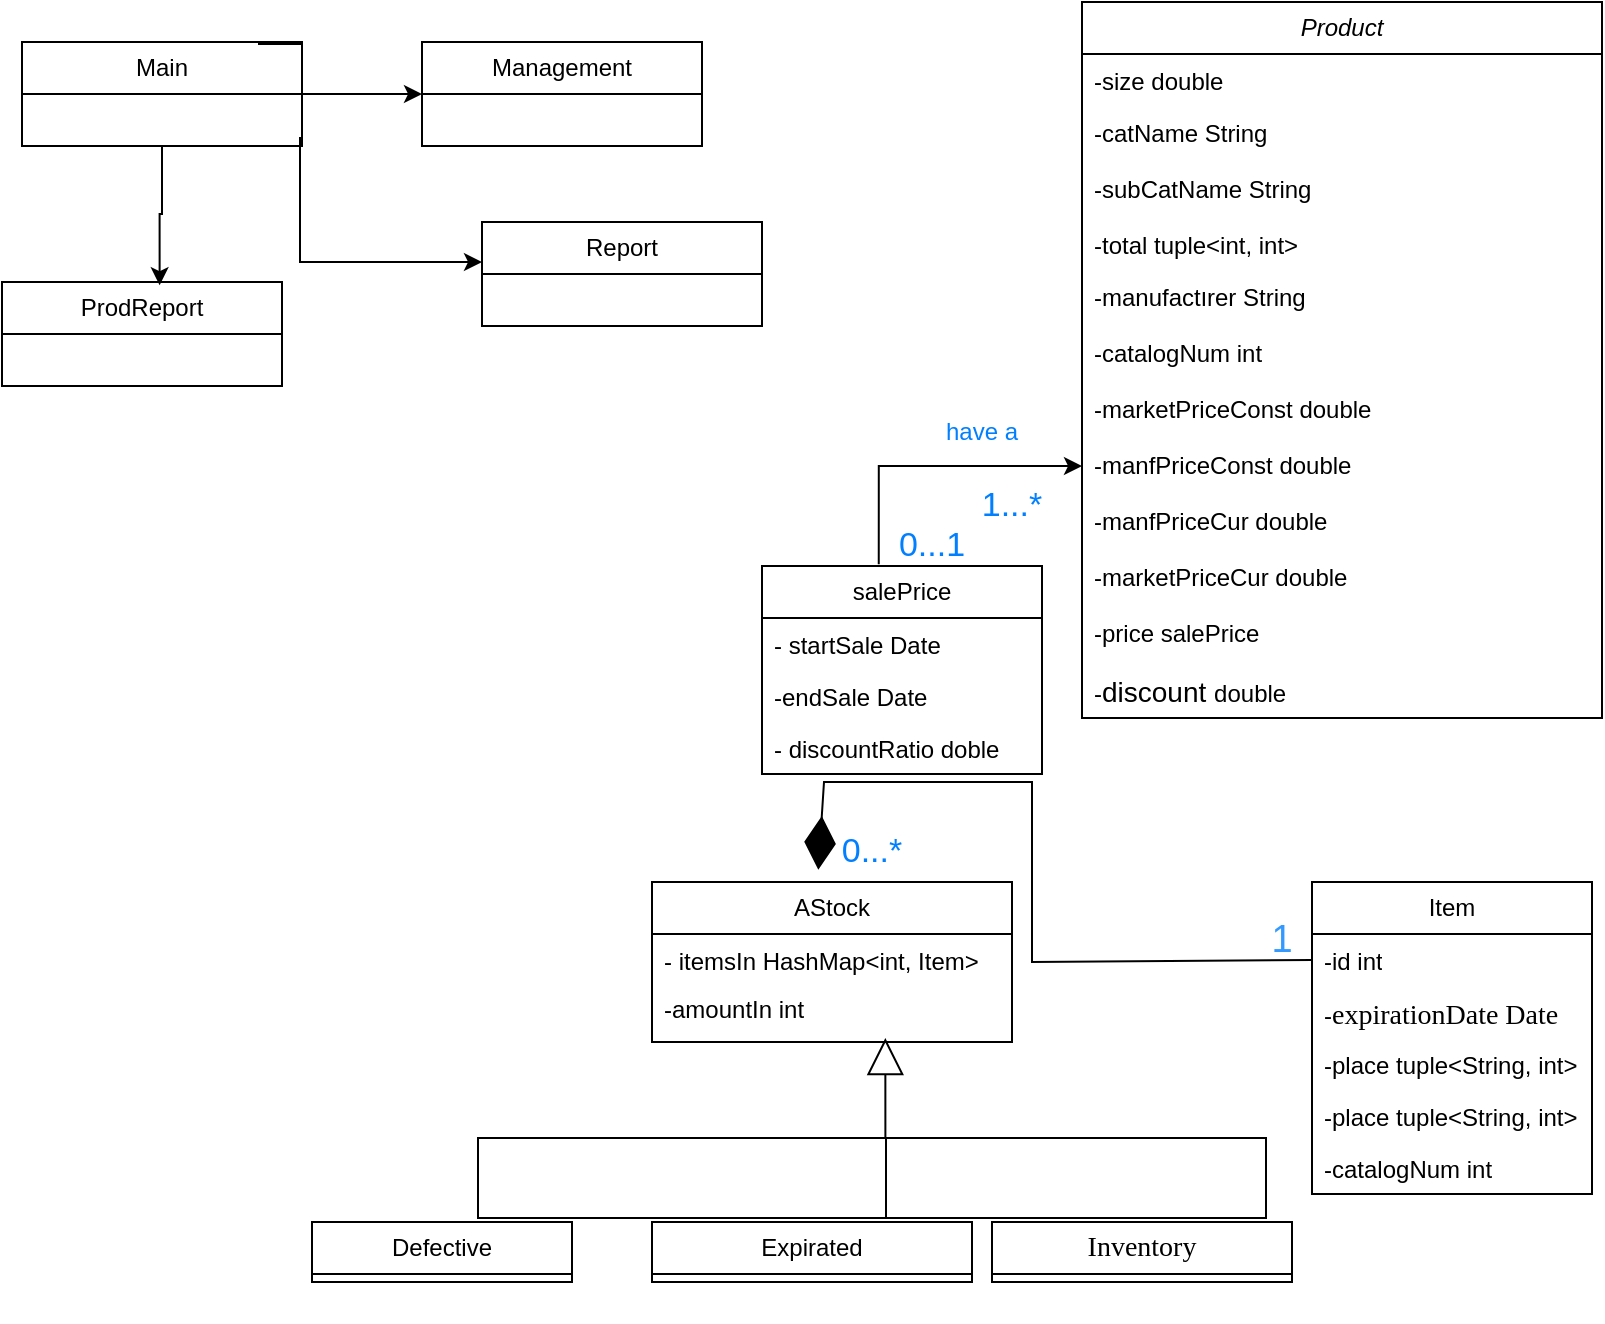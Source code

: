 <mxfile version="24.4.4" type="github">
  <diagram id="C5RBs43oDa-KdzZeNtuy" name="Page-1">
    <mxGraphModel dx="1911" dy="875" grid="1" gridSize="10" guides="1" tooltips="1" connect="1" arrows="1" fold="1" page="1" pageScale="1" pageWidth="827" pageHeight="1169" math="0" shadow="0">
      <root>
        <mxCell id="WIyWlLk6GJQsqaUBKTNV-0" />
        <mxCell id="WIyWlLk6GJQsqaUBKTNV-1" parent="WIyWlLk6GJQsqaUBKTNV-0" />
        <mxCell id="blhzIIwYApXe3oS-4LWT-23" value="&lt;span style=&quot;font-style: italic; text-wrap: nowrap;&quot;&gt;Product&lt;/span&gt;" style="swimlane;fontStyle=0;childLayout=stackLayout;horizontal=1;startSize=26;fillColor=none;horizontalStack=0;resizeParent=1;resizeParentMax=0;resizeLast=0;collapsible=1;marginBottom=0;whiteSpace=wrap;html=1;fontFamily=Helvetica;" parent="WIyWlLk6GJQsqaUBKTNV-1" vertex="1">
          <mxGeometry x="560" width="260" height="358" as="geometry">
            <mxRectangle x="110" y="170" width="90" height="30" as="alternateBounds" />
          </mxGeometry>
        </mxCell>
        <mxCell id="blhzIIwYApXe3oS-4LWT-24" value="-size double" style="text;strokeColor=none;fillColor=none;align=left;verticalAlign=top;spacingLeft=4;spacingRight=4;overflow=hidden;rotatable=0;points=[[0,0.5],[1,0.5]];portConstraint=eastwest;whiteSpace=wrap;html=1;fontFamily=Helvetica;" parent="blhzIIwYApXe3oS-4LWT-23" vertex="1">
          <mxGeometry y="26" width="260" height="26" as="geometry" />
        </mxCell>
        <mxCell id="blhzIIwYApXe3oS-4LWT-25" value="-catN&lt;span style=&quot;text-wrap: nowrap;&quot;&gt;ame String&lt;/span&gt;&lt;br&gt;&lt;div&gt;&lt;span style=&quot;text-wrap: nowrap;&quot;&gt;&lt;br&gt;&lt;/span&gt;&lt;/div&gt;" style="text;strokeColor=none;fillColor=none;align=left;verticalAlign=top;spacingLeft=4;spacingRight=4;overflow=hidden;rotatable=0;points=[[0,0.5],[1,0.5]];portConstraint=eastwest;whiteSpace=wrap;html=1;fontFamily=Helvetica;" parent="blhzIIwYApXe3oS-4LWT-23" vertex="1">
          <mxGeometry y="52" width="260" height="28" as="geometry" />
        </mxCell>
        <mxCell id="blhzIIwYApXe3oS-4LWT-29" value="-subCatN&lt;span style=&quot;text-wrap: nowrap;&quot;&gt;ame String&lt;/span&gt;" style="text;strokeColor=none;fillColor=none;align=left;verticalAlign=top;spacingLeft=4;spacingRight=4;overflow=hidden;rotatable=0;points=[[0,0.5],[1,0.5]];portConstraint=eastwest;whiteSpace=wrap;html=1;fontFamily=Helvetica;" parent="blhzIIwYApXe3oS-4LWT-23" vertex="1">
          <mxGeometry y="80" width="260" height="28" as="geometry" />
        </mxCell>
        <mxCell id="blhzIIwYApXe3oS-4LWT-30" value="&lt;div&gt;-total tuple&amp;lt;int, int&amp;gt;&lt;span style=&quot;text-wrap: nowrap;&quot;&gt;&lt;br&gt;&lt;/span&gt;&lt;/div&gt;" style="text;strokeColor=none;fillColor=none;align=left;verticalAlign=top;spacingLeft=4;spacingRight=4;overflow=hidden;rotatable=0;points=[[0,0.5],[1,0.5]];portConstraint=eastwest;whiteSpace=wrap;html=1;fontFamily=Helvetica;" parent="blhzIIwYApXe3oS-4LWT-23" vertex="1">
          <mxGeometry y="108" width="260" height="26" as="geometry" />
        </mxCell>
        <mxCell id="blhzIIwYApXe3oS-4LWT-31" value="&lt;span style=&quot;text-wrap: nowrap;&quot;&gt;-manufactוrer String&lt;/span&gt;" style="text;strokeColor=none;fillColor=none;align=left;verticalAlign=top;spacingLeft=4;spacingRight=4;overflow=hidden;rotatable=0;points=[[0,0.5],[1,0.5]];portConstraint=eastwest;whiteSpace=wrap;html=1;fontFamily=Helvetica;" parent="blhzIIwYApXe3oS-4LWT-23" vertex="1">
          <mxGeometry y="134" width="260" height="28" as="geometry" />
        </mxCell>
        <mxCell id="blhzIIwYApXe3oS-4LWT-32" value="&lt;span style=&quot;text-wrap: nowrap;&quot;&gt;-catalogNum int&lt;/span&gt;" style="text;strokeColor=none;fillColor=none;align=left;verticalAlign=top;spacingLeft=4;spacingRight=4;overflow=hidden;rotatable=0;points=[[0,0.5],[1,0.5]];portConstraint=eastwest;whiteSpace=wrap;html=1;fontFamily=Helvetica;" parent="blhzIIwYApXe3oS-4LWT-23" vertex="1">
          <mxGeometry y="162" width="260" height="28" as="geometry" />
        </mxCell>
        <mxCell id="blhzIIwYApXe3oS-4LWT-33" value="&lt;span style=&quot;text-wrap: nowrap;&quot;&gt;-marketPriceConst double&amp;nbsp;&lt;/span&gt;" style="text;strokeColor=none;fillColor=none;align=left;verticalAlign=top;spacingLeft=4;spacingRight=4;overflow=hidden;rotatable=0;points=[[0,0.5],[1,0.5]];portConstraint=eastwest;whiteSpace=wrap;html=1;fontFamily=Helvetica;" parent="blhzIIwYApXe3oS-4LWT-23" vertex="1">
          <mxGeometry y="190" width="260" height="28" as="geometry" />
        </mxCell>
        <mxCell id="blhzIIwYApXe3oS-4LWT-34" value="&lt;span style=&quot;text-wrap: nowrap;&quot;&gt;-manfPriceConst double&amp;nbsp;&lt;/span&gt;" style="text;strokeColor=none;fillColor=none;align=left;verticalAlign=top;spacingLeft=4;spacingRight=4;overflow=hidden;rotatable=0;points=[[0,0.5],[1,0.5]];portConstraint=eastwest;whiteSpace=wrap;html=1;fontFamily=Helvetica;" parent="blhzIIwYApXe3oS-4LWT-23" vertex="1">
          <mxGeometry y="218" width="260" height="28" as="geometry" />
        </mxCell>
        <mxCell id="blhzIIwYApXe3oS-4LWT-35" value="&lt;span style=&quot;text-wrap: nowrap;&quot;&gt;-manfPriceCur double&amp;nbsp;&lt;/span&gt;" style="text;strokeColor=none;fillColor=none;align=left;verticalAlign=top;spacingLeft=4;spacingRight=4;overflow=hidden;rotatable=0;points=[[0,0.5],[1,0.5]];portConstraint=eastwest;whiteSpace=wrap;html=1;fontFamily=Helvetica;" parent="blhzIIwYApXe3oS-4LWT-23" vertex="1">
          <mxGeometry y="246" width="260" height="28" as="geometry" />
        </mxCell>
        <mxCell id="blhzIIwYApXe3oS-4LWT-36" value="&lt;span style=&quot;text-wrap: nowrap;&quot;&gt;-marketPriceCur double&amp;nbsp;&lt;/span&gt;" style="text;strokeColor=none;fillColor=none;align=left;verticalAlign=top;spacingLeft=4;spacingRight=4;overflow=hidden;rotatable=0;points=[[0,0.5],[1,0.5]];portConstraint=eastwest;whiteSpace=wrap;html=1;fontFamily=Helvetica;" parent="blhzIIwYApXe3oS-4LWT-23" vertex="1">
          <mxGeometry y="274" width="260" height="28" as="geometry" />
        </mxCell>
        <mxCell id="blhzIIwYApXe3oS-4LWT-37" value="&lt;span style=&quot;text-wrap: nowrap;&quot;&gt;-price salePrice&amp;nbsp;&lt;/span&gt;" style="text;strokeColor=none;fillColor=none;align=left;verticalAlign=top;spacingLeft=4;spacingRight=4;overflow=hidden;rotatable=0;points=[[0,0.5],[1,0.5]];portConstraint=eastwest;whiteSpace=wrap;html=1;fontFamily=Helvetica;" parent="blhzIIwYApXe3oS-4LWT-23" vertex="1">
          <mxGeometry y="302" width="260" height="28" as="geometry" />
        </mxCell>
        <mxCell id="blhzIIwYApXe3oS-4LWT-38" value="&lt;span style=&quot;text-wrap: nowrap;&quot;&gt;-&lt;/span&gt;&lt;span style=&quot;font-size: 14px;&quot;&gt;discount&amp;nbsp;&lt;/span&gt;&lt;span style=&quot;text-wrap: nowrap;&quot;&gt;double&lt;/span&gt;" style="text;strokeColor=none;fillColor=none;align=left;verticalAlign=top;spacingLeft=4;spacingRight=4;overflow=hidden;rotatable=0;points=[[0,0.5],[1,0.5]];portConstraint=eastwest;whiteSpace=wrap;html=1;fontFamily=Helvetica;" parent="blhzIIwYApXe3oS-4LWT-23" vertex="1">
          <mxGeometry y="330" width="260" height="28" as="geometry" />
        </mxCell>
        <mxCell id="blhzIIwYApXe3oS-4LWT-83" value="&lt;font style=&quot;font-size: 17px;&quot; color=&quot;#007fff&quot;&gt;0...*&lt;/font&gt;" style="text;strokeColor=none;align=center;fillColor=none;html=1;verticalAlign=middle;whiteSpace=wrap;rounded=0;fontFamily=Helvetica;" parent="WIyWlLk6GJQsqaUBKTNV-1" vertex="1">
          <mxGeometry x="440" y="410" width="30" height="30" as="geometry" />
        </mxCell>
        <mxCell id="blhzIIwYApXe3oS-4LWT-91" style="edgeStyle=orthogonalEdgeStyle;rounded=0;orthogonalLoop=1;jettySize=auto;html=1;entryX=0;entryY=0.5;entryDx=0;entryDy=0;exitX=0.417;exitY=-0.008;exitDx=0;exitDy=0;exitPerimeter=0;" parent="WIyWlLk6GJQsqaUBKTNV-1" source="blhzIIwYApXe3oS-4LWT-84" target="blhzIIwYApXe3oS-4LWT-34" edge="1">
          <mxGeometry relative="1" as="geometry">
            <mxPoint x="370" y="440" as="sourcePoint" />
          </mxGeometry>
        </mxCell>
        <mxCell id="blhzIIwYApXe3oS-4LWT-84" value="salePrice" style="swimlane;fontStyle=0;childLayout=stackLayout;horizontal=1;startSize=26;fillColor=none;horizontalStack=0;resizeParent=1;resizeParentMax=0;resizeLast=0;collapsible=1;marginBottom=0;whiteSpace=wrap;html=1;" parent="WIyWlLk6GJQsqaUBKTNV-1" vertex="1">
          <mxGeometry x="400" y="282" width="140" height="104" as="geometry" />
        </mxCell>
        <mxCell id="blhzIIwYApXe3oS-4LWT-85" value="- startSale Date" style="text;strokeColor=none;fillColor=none;align=left;verticalAlign=top;spacingLeft=4;spacingRight=4;overflow=hidden;rotatable=0;points=[[0,0.5],[1,0.5]];portConstraint=eastwest;whiteSpace=wrap;html=1;" parent="blhzIIwYApXe3oS-4LWT-84" vertex="1">
          <mxGeometry y="26" width="140" height="26" as="geometry" />
        </mxCell>
        <mxCell id="blhzIIwYApXe3oS-4LWT-86" value="-endSale Date" style="text;strokeColor=none;fillColor=none;align=left;verticalAlign=top;spacingLeft=4;spacingRight=4;overflow=hidden;rotatable=0;points=[[0,0.5],[1,0.5]];portConstraint=eastwest;whiteSpace=wrap;html=1;" parent="blhzIIwYApXe3oS-4LWT-84" vertex="1">
          <mxGeometry y="52" width="140" height="26" as="geometry" />
        </mxCell>
        <mxCell id="blhzIIwYApXe3oS-4LWT-89" value="- discountRatio doble" style="text;strokeColor=none;fillColor=none;align=left;verticalAlign=top;spacingLeft=4;spacingRight=4;overflow=hidden;rotatable=0;points=[[0,0.5],[1,0.5]];portConstraint=eastwest;whiteSpace=wrap;html=1;" parent="blhzIIwYApXe3oS-4LWT-84" vertex="1">
          <mxGeometry y="78" width="140" height="26" as="geometry" />
        </mxCell>
        <mxCell id="blhzIIwYApXe3oS-4LWT-92" value="&lt;font color=&quot;#007fff&quot;&gt;have a&lt;/font&gt;" style="text;strokeColor=none;align=center;fillColor=none;html=1;verticalAlign=middle;whiteSpace=wrap;rounded=0;" parent="WIyWlLk6GJQsqaUBKTNV-1" vertex="1">
          <mxGeometry x="480" y="200" width="60" height="30" as="geometry" />
        </mxCell>
        <mxCell id="blhzIIwYApXe3oS-4LWT-93" value="&lt;font style=&quot;font-size: 17px;&quot; color=&quot;#007fff&quot;&gt;0...1&lt;/font&gt;" style="text;strokeColor=none;align=center;fillColor=none;html=1;verticalAlign=middle;whiteSpace=wrap;rounded=0;fontFamily=Helvetica;" parent="WIyWlLk6GJQsqaUBKTNV-1" vertex="1">
          <mxGeometry x="460" y="262" width="50" height="20" as="geometry" />
        </mxCell>
        <mxCell id="blhzIIwYApXe3oS-4LWT-94" value="&lt;font style=&quot;font-size: 17px;&quot; color=&quot;#007fff&quot;&gt;1...*&lt;/font&gt;" style="text;strokeColor=none;align=center;fillColor=none;html=1;verticalAlign=middle;whiteSpace=wrap;rounded=0;fontFamily=Helvetica;" parent="WIyWlLk6GJQsqaUBKTNV-1" vertex="1">
          <mxGeometry x="500" y="242" width="50" height="20" as="geometry" />
        </mxCell>
        <mxCell id="51y_q990u38oWhjzo1hq-1" value="" style="group" vertex="1" connectable="0" parent="WIyWlLk6GJQsqaUBKTNV-1">
          <mxGeometry x="125" y="440" width="690" height="220" as="geometry" />
        </mxCell>
        <mxCell id="blhzIIwYApXe3oS-4LWT-58" value="AStock" style="swimlane;fontStyle=0;childLayout=stackLayout;horizontal=1;startSize=26;fillColor=none;horizontalStack=0;resizeParent=1;resizeParentMax=0;resizeLast=0;collapsible=1;marginBottom=0;whiteSpace=wrap;html=1;" parent="51y_q990u38oWhjzo1hq-1" vertex="1">
          <mxGeometry x="220" width="180" height="80" as="geometry" />
        </mxCell>
        <mxCell id="blhzIIwYApXe3oS-4LWT-59" value="- itemsIn HashMap&amp;lt;int, Item&amp;gt;&amp;nbsp;" style="text;strokeColor=none;fillColor=none;align=left;verticalAlign=top;spacingLeft=4;spacingRight=4;overflow=hidden;rotatable=0;points=[[0,0.5],[1,0.5]];portConstraint=eastwest;whiteSpace=wrap;html=1;" parent="blhzIIwYApXe3oS-4LWT-58" vertex="1">
          <mxGeometry y="26" width="180" height="24" as="geometry" />
        </mxCell>
        <mxCell id="blhzIIwYApXe3oS-4LWT-63" value="-amountIn int&lt;div&gt;&lt;br&gt;&lt;/div&gt;" style="text;strokeColor=none;fillColor=none;align=left;verticalAlign=top;spacingLeft=4;spacingRight=4;overflow=hidden;rotatable=0;points=[[0,0.5],[1,0.5]];portConstraint=eastwest;whiteSpace=wrap;html=1;" parent="blhzIIwYApXe3oS-4LWT-58" vertex="1">
          <mxGeometry y="50" width="180" height="30" as="geometry" />
        </mxCell>
        <mxCell id="blhzIIwYApXe3oS-4LWT-66" value="&lt;span style=&quot;font-family: Assistant; font-size: 14px; text-align: start;&quot;&gt;Inventory&lt;/span&gt;" style="swimlane;fontStyle=0;childLayout=stackLayout;horizontal=1;startSize=26;fillColor=none;horizontalStack=0;resizeParent=1;resizeParentMax=0;resizeLast=0;collapsible=1;marginBottom=0;whiteSpace=wrap;html=1;" parent="51y_q990u38oWhjzo1hq-1" vertex="1">
          <mxGeometry x="390" y="170" width="150" height="30" as="geometry" />
        </mxCell>
        <mxCell id="blhzIIwYApXe3oS-4LWT-69" value="Expirated" style="swimlane;fontStyle=0;childLayout=stackLayout;horizontal=1;startSize=26;fillColor=none;horizontalStack=0;resizeParent=1;resizeParentMax=0;resizeLast=0;collapsible=1;marginBottom=0;whiteSpace=wrap;html=1;" parent="51y_q990u38oWhjzo1hq-1" vertex="1">
          <mxGeometry x="220" y="170" width="160" height="30" as="geometry" />
        </mxCell>
        <mxCell id="blhzIIwYApXe3oS-4LWT-72" value="Defective" style="swimlane;fontStyle=0;childLayout=stackLayout;horizontal=1;startSize=26;fillColor=none;horizontalStack=0;resizeParent=1;resizeParentMax=0;resizeLast=0;collapsible=1;marginBottom=0;whiteSpace=wrap;html=1;" parent="51y_q990u38oWhjzo1hq-1" vertex="1">
          <mxGeometry x="50" y="170" width="130" height="30" as="geometry" />
        </mxCell>
        <mxCell id="blhzIIwYApXe3oS-4LWT-64" value="" style="endArrow=block;endSize=16;endFill=0;html=1;rounded=0;entryX=0.471;entryY=1.113;entryDx=0;entryDy=0;entryPerimeter=0;edgeStyle=orthogonalEdgeStyle;" parent="blhzIIwYApXe3oS-4LWT-72" edge="1">
          <mxGeometry width="160" relative="1" as="geometry">
            <mxPoint x="282" y="-2" as="sourcePoint" />
            <mxPoint x="286.67" y="-92" as="targetPoint" />
            <Array as="points">
              <mxPoint x="287" y="-2" />
              <mxPoint x="287" y="-42" />
              <mxPoint x="83" y="-42" />
              <mxPoint x="83" y="-2" />
              <mxPoint x="477" y="-2" />
              <mxPoint x="477" y="-42" />
              <mxPoint x="287" y="-42" />
            </Array>
          </mxGeometry>
        </mxCell>
        <mxCell id="blhzIIwYApXe3oS-4LWT-81" value="&lt;p style=&quot;line-height: 120%;&quot;&gt;&lt;font style=&quot;font-size: 19px;&quot; color=&quot;#3399ff&quot;&gt;1&lt;/font&gt;&lt;/p&gt;" style="text;strokeColor=none;align=center;fillColor=none;html=1;verticalAlign=middle;whiteSpace=wrap;rounded=0;fontFamily=Helvetica;" parent="51y_q990u38oWhjzo1hq-1" vertex="1">
          <mxGeometry x="520" y="20" width="30" height="20" as="geometry" />
        </mxCell>
        <mxCell id="blhzIIwYApXe3oS-4LWT-80" value="" style="endArrow=diamondThin;endFill=1;endSize=24;html=1;rounded=0;fontFamily=Helvetica;exitX=0;exitY=0.5;exitDx=0;exitDy=0;entryX=0.462;entryY=-0.02;entryDx=0;entryDy=0;entryPerimeter=0;" parent="51y_q990u38oWhjzo1hq-1" source="blhzIIwYApXe3oS-4LWT-52" edge="1">
          <mxGeometry width="160" relative="1" as="geometry">
            <mxPoint x="510" y="40" as="sourcePoint" />
            <mxPoint x="303.16" y="-6.1" as="targetPoint" />
            <Array as="points">
              <mxPoint x="410" y="40" />
              <mxPoint x="410" y="-20" />
              <mxPoint x="410" y="-50" />
              <mxPoint x="306" y="-50" />
            </Array>
          </mxGeometry>
        </mxCell>
        <mxCell id="blhzIIwYApXe3oS-4LWT-51" value="Item" style="swimlane;fontStyle=0;childLayout=stackLayout;horizontal=1;startSize=26;fillColor=none;horizontalStack=0;resizeParent=1;resizeParentMax=0;resizeLast=0;collapsible=1;marginBottom=0;whiteSpace=wrap;html=1;" parent="51y_q990u38oWhjzo1hq-1" vertex="1">
          <mxGeometry x="550" width="140" height="156" as="geometry" />
        </mxCell>
        <mxCell id="blhzIIwYApXe3oS-4LWT-52" value="-id int" style="text;strokeColor=none;fillColor=none;align=left;verticalAlign=top;spacingLeft=4;spacingRight=4;overflow=hidden;rotatable=0;points=[[0,0.5],[1,0.5]];portConstraint=eastwest;whiteSpace=wrap;html=1;" parent="blhzIIwYApXe3oS-4LWT-51" vertex="1">
          <mxGeometry y="26" width="140" height="26" as="geometry" />
        </mxCell>
        <mxCell id="blhzIIwYApXe3oS-4LWT-53" value="-&lt;span style=&quot;font-family: Assistant; font-size: 14px;&quot;&gt;expirationDate Date&lt;/span&gt;" style="text;strokeColor=none;fillColor=none;align=left;verticalAlign=top;spacingLeft=4;spacingRight=4;overflow=hidden;rotatable=0;points=[[0,0.5],[1,0.5]];portConstraint=eastwest;whiteSpace=wrap;html=1;" parent="blhzIIwYApXe3oS-4LWT-51" vertex="1">
          <mxGeometry y="52" width="140" height="26" as="geometry" />
        </mxCell>
        <mxCell id="blhzIIwYApXe3oS-4LWT-56" value="-place tuple&amp;lt;String, int&amp;gt;" style="text;strokeColor=none;fillColor=none;align=left;verticalAlign=top;spacingLeft=4;spacingRight=4;overflow=hidden;rotatable=0;points=[[0,0.5],[1,0.5]];portConstraint=eastwest;whiteSpace=wrap;html=1;" parent="blhzIIwYApXe3oS-4LWT-51" vertex="1">
          <mxGeometry y="78" width="140" height="26" as="geometry" />
        </mxCell>
        <mxCell id="blhzIIwYApXe3oS-4LWT-54" value="-place tuple&amp;lt;String, int&amp;gt;" style="text;strokeColor=none;fillColor=none;align=left;verticalAlign=top;spacingLeft=4;spacingRight=4;overflow=hidden;rotatable=0;points=[[0,0.5],[1,0.5]];portConstraint=eastwest;whiteSpace=wrap;html=1;" parent="blhzIIwYApXe3oS-4LWT-51" vertex="1">
          <mxGeometry y="104" width="140" height="26" as="geometry" />
        </mxCell>
        <mxCell id="51y_q990u38oWhjzo1hq-27" value="&lt;span style=&quot;text-wrap: nowrap;&quot;&gt;-catalogNum int&lt;/span&gt;" style="text;strokeColor=none;fillColor=none;align=left;verticalAlign=top;spacingLeft=4;spacingRight=4;overflow=hidden;rotatable=0;points=[[0,0.5],[1,0.5]];portConstraint=eastwest;whiteSpace=wrap;html=1;" vertex="1" parent="blhzIIwYApXe3oS-4LWT-51">
          <mxGeometry y="130" width="140" height="26" as="geometry" />
        </mxCell>
        <mxCell id="51y_q990u38oWhjzo1hq-23" style="edgeStyle=orthogonalEdgeStyle;rounded=0;orthogonalLoop=1;jettySize=auto;html=1;entryX=0;entryY=0.5;entryDx=0;entryDy=0;" edge="1" parent="WIyWlLk6GJQsqaUBKTNV-1" source="51y_q990u38oWhjzo1hq-19" target="51y_q990u38oWhjzo1hq-20">
          <mxGeometry relative="1" as="geometry" />
        </mxCell>
        <mxCell id="51y_q990u38oWhjzo1hq-25" style="edgeStyle=orthogonalEdgeStyle;rounded=0;orthogonalLoop=1;jettySize=auto;html=1;" edge="1" parent="WIyWlLk6GJQsqaUBKTNV-1">
          <mxGeometry relative="1" as="geometry">
            <mxPoint x="260" y="130" as="targetPoint" />
            <mxPoint x="148.5" y="20" as="sourcePoint" />
            <Array as="points">
              <mxPoint x="149" y="21" />
              <mxPoint x="170" y="21" />
              <mxPoint x="170" y="68" />
              <mxPoint x="169" y="68" />
            </Array>
          </mxGeometry>
        </mxCell>
        <mxCell id="51y_q990u38oWhjzo1hq-19" value="Main" style="swimlane;fontStyle=0;childLayout=stackLayout;horizontal=1;startSize=26;fillColor=none;horizontalStack=0;resizeParent=1;resizeParentMax=0;resizeLast=0;collapsible=1;marginBottom=0;whiteSpace=wrap;html=1;" vertex="1" parent="WIyWlLk6GJQsqaUBKTNV-1">
          <mxGeometry x="30" y="20" width="140" height="52" as="geometry" />
        </mxCell>
        <mxCell id="51y_q990u38oWhjzo1hq-20" value="Management" style="swimlane;fontStyle=0;childLayout=stackLayout;horizontal=1;startSize=26;fillColor=none;horizontalStack=0;resizeParent=1;resizeParentMax=0;resizeLast=0;collapsible=1;marginBottom=0;whiteSpace=wrap;html=1;" vertex="1" parent="WIyWlLk6GJQsqaUBKTNV-1">
          <mxGeometry x="230" y="20" width="140" height="52" as="geometry" />
        </mxCell>
        <mxCell id="51y_q990u38oWhjzo1hq-21" value="Report" style="swimlane;fontStyle=0;childLayout=stackLayout;horizontal=1;startSize=26;fillColor=none;horizontalStack=0;resizeParent=1;resizeParentMax=0;resizeLast=0;collapsible=1;marginBottom=0;whiteSpace=wrap;html=1;" vertex="1" parent="WIyWlLk6GJQsqaUBKTNV-1">
          <mxGeometry x="260" y="110" width="140" height="52" as="geometry" />
        </mxCell>
        <mxCell id="51y_q990u38oWhjzo1hq-22" value="ProdReport" style="swimlane;fontStyle=0;childLayout=stackLayout;horizontal=1;startSize=26;fillColor=none;horizontalStack=0;resizeParent=1;resizeParentMax=0;resizeLast=0;collapsible=1;marginBottom=0;whiteSpace=wrap;html=1;" vertex="1" parent="WIyWlLk6GJQsqaUBKTNV-1">
          <mxGeometry x="20" y="140" width="140" height="52" as="geometry" />
        </mxCell>
        <mxCell id="51y_q990u38oWhjzo1hq-24" style="edgeStyle=orthogonalEdgeStyle;rounded=0;orthogonalLoop=1;jettySize=auto;html=1;entryX=0.563;entryY=0.031;entryDx=0;entryDy=0;entryPerimeter=0;" edge="1" parent="WIyWlLk6GJQsqaUBKTNV-1" source="51y_q990u38oWhjzo1hq-19" target="51y_q990u38oWhjzo1hq-22">
          <mxGeometry relative="1" as="geometry" />
        </mxCell>
      </root>
    </mxGraphModel>
  </diagram>
</mxfile>
